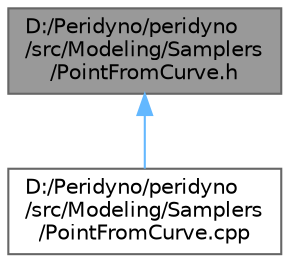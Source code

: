 digraph "D:/Peridyno/peridyno/src/Modeling/Samplers/PointFromCurve.h"
{
 // LATEX_PDF_SIZE
  bgcolor="transparent";
  edge [fontname=Helvetica,fontsize=10,labelfontname=Helvetica,labelfontsize=10];
  node [fontname=Helvetica,fontsize=10,shape=box,height=0.2,width=0.4];
  Node1 [id="Node000001",label="D:/Peridyno/peridyno\l/src/Modeling/Samplers\l/PointFromCurve.h",height=0.2,width=0.4,color="gray40", fillcolor="grey60", style="filled", fontcolor="black",tooltip=" "];
  Node1 -> Node2 [id="edge1_Node000001_Node000002",dir="back",color="steelblue1",style="solid",tooltip=" "];
  Node2 [id="Node000002",label="D:/Peridyno/peridyno\l/src/Modeling/Samplers\l/PointFromCurve.cpp",height=0.2,width=0.4,color="grey40", fillcolor="white", style="filled",URL="$_point_from_curve_8cpp.html",tooltip=" "];
}
